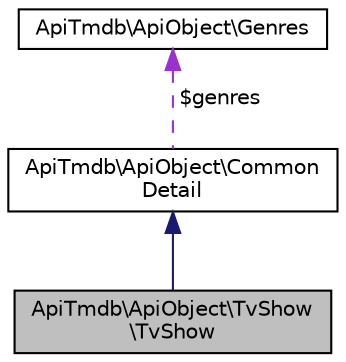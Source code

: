 digraph "ApiTmdb\ApiObject\TvShow\TvShow"
{
  edge [fontname="Helvetica",fontsize="10",labelfontname="Helvetica",labelfontsize="10"];
  node [fontname="Helvetica",fontsize="10",shape=record];
  Node2 [label="ApiTmdb\\ApiObject\\TvShow\l\\TvShow",height=0.2,width=0.4,color="black", fillcolor="grey75", style="filled", fontcolor="black"];
  Node3 -> Node2 [dir="back",color="midnightblue",fontsize="10",style="solid",fontname="Helvetica"];
  Node3 [label="ApiTmdb\\ApiObject\\Common\lDetail",height=0.2,width=0.4,color="black", fillcolor="white", style="filled",URL="$classApiTmdb_1_1ApiObject_1_1CommonDetail.html"];
  Node4 -> Node3 [dir="back",color="darkorchid3",fontsize="10",style="dashed",label=" $genres" ,fontname="Helvetica"];
  Node4 [label="ApiTmdb\\ApiObject\\Genres",height=0.2,width=0.4,color="black", fillcolor="white", style="filled",URL="$classApiTmdb_1_1ApiObject_1_1Genres.html"];
}
